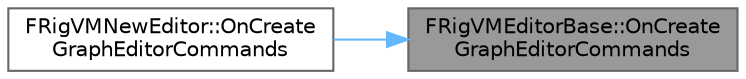 digraph "FRigVMEditorBase::OnCreateGraphEditorCommands"
{
 // INTERACTIVE_SVG=YES
 // LATEX_PDF_SIZE
  bgcolor="transparent";
  edge [fontname=Helvetica,fontsize=10,labelfontname=Helvetica,labelfontsize=10];
  node [fontname=Helvetica,fontsize=10,shape=box,height=0.2,width=0.4];
  rankdir="RL";
  Node1 [id="Node000001",label="FRigVMEditorBase::OnCreate\lGraphEditorCommands",height=0.2,width=0.4,color="gray40", fillcolor="grey60", style="filled", fontcolor="black",tooltip=" "];
  Node1 -> Node2 [id="edge1_Node000001_Node000002",dir="back",color="steelblue1",style="solid",tooltip=" "];
  Node2 [id="Node000002",label="FRigVMNewEditor::OnCreate\lGraphEditorCommands",height=0.2,width=0.4,color="grey40", fillcolor="white", style="filled",URL="$d0/d32/classFRigVMNewEditor.html#a1ef4aa424038a99826b9d1944cd006c9",tooltip=" "];
}
